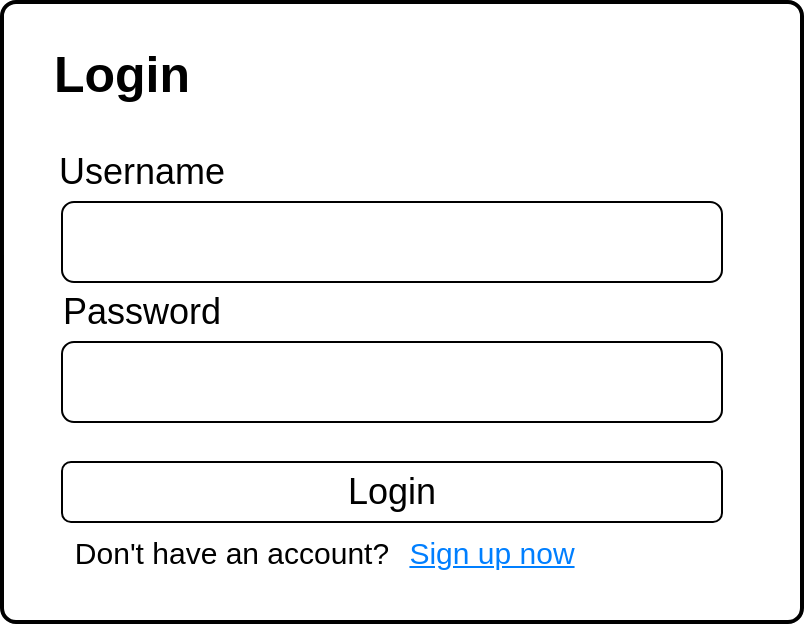 <mxfile version="24.7.12">
  <diagram name="Page-1" id="xoQdjGMoryuva35R-0Zw">
    <mxGraphModel dx="1050" dy="522" grid="1" gridSize="10" guides="1" tooltips="1" connect="1" arrows="1" fold="1" page="1" pageScale="1" pageWidth="850" pageHeight="1100" math="0" shadow="0">
      <root>
        <mxCell id="0" />
        <mxCell id="1" parent="0" />
        <mxCell id="26FgWxo71PYVIsLY0tGm-12" value="" style="rounded=1;whiteSpace=wrap;html=1;absoluteArcSize=1;arcSize=14;strokeWidth=2;" vertex="1" parent="1">
          <mxGeometry x="160" y="250" width="400" height="310" as="geometry" />
        </mxCell>
        <mxCell id="26FgWxo71PYVIsLY0tGm-2" value="Login" style="text;strokeColor=none;align=center;fillColor=none;html=1;verticalAlign=middle;whiteSpace=wrap;rounded=0;fontSize=25;fontStyle=1" vertex="1" parent="1">
          <mxGeometry x="190" y="270" width="60" height="30" as="geometry" />
        </mxCell>
        <mxCell id="26FgWxo71PYVIsLY0tGm-3" value="Username" style="text;strokeColor=none;align=center;fillColor=none;html=1;verticalAlign=middle;whiteSpace=wrap;rounded=0;fontSize=18;" vertex="1" parent="1">
          <mxGeometry x="200" y="320" width="60" height="30" as="geometry" />
        </mxCell>
        <mxCell id="26FgWxo71PYVIsLY0tGm-4" value="" style="rounded=1;whiteSpace=wrap;html=1;" vertex="1" parent="1">
          <mxGeometry x="190" y="350" width="330" height="40" as="geometry" />
        </mxCell>
        <mxCell id="26FgWxo71PYVIsLY0tGm-5" value="Password" style="text;strokeColor=none;align=center;fillColor=none;html=1;verticalAlign=middle;whiteSpace=wrap;rounded=0;fontSize=18;" vertex="1" parent="1">
          <mxGeometry x="200" y="390" width="60" height="30" as="geometry" />
        </mxCell>
        <mxCell id="26FgWxo71PYVIsLY0tGm-6" value="" style="rounded=1;whiteSpace=wrap;html=1;" vertex="1" parent="1">
          <mxGeometry x="190" y="420" width="330" height="40" as="geometry" />
        </mxCell>
        <mxCell id="26FgWxo71PYVIsLY0tGm-7" value="" style="rounded=1;whiteSpace=wrap;html=1;" vertex="1" parent="1">
          <mxGeometry x="190" y="480" width="330" height="30" as="geometry" />
        </mxCell>
        <mxCell id="26FgWxo71PYVIsLY0tGm-8" value="Login" style="text;strokeColor=none;align=center;fillColor=none;html=1;verticalAlign=middle;whiteSpace=wrap;rounded=0;fontSize=18;" vertex="1" parent="1">
          <mxGeometry x="325" y="480" width="60" height="30" as="geometry" />
        </mxCell>
        <mxCell id="26FgWxo71PYVIsLY0tGm-9" value="Don&#39;t have an account?" style="text;strokeColor=none;align=center;fillColor=none;html=1;verticalAlign=middle;whiteSpace=wrap;rounded=0;fontSize=15;" vertex="1" parent="1">
          <mxGeometry x="180" y="510" width="190" height="30" as="geometry" />
        </mxCell>
        <mxCell id="26FgWxo71PYVIsLY0tGm-10" value="Sign up now" style="text;strokeColor=none;align=center;fillColor=none;html=1;verticalAlign=middle;whiteSpace=wrap;rounded=0;fontSize=15;fontStyle=4;fontColor=#007FFF;" vertex="1" parent="1">
          <mxGeometry x="310" y="510" width="190" height="30" as="geometry" />
        </mxCell>
      </root>
    </mxGraphModel>
  </diagram>
</mxfile>
